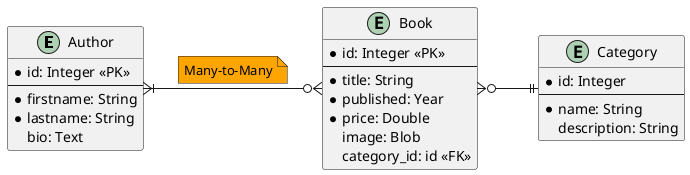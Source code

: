 @startuml
'https://plantuml.com/sequence-diagram
left to right direction
entity Author {
    *id: Integer <<PK>>
    ---
    *firstname: String
    *lastname: String
    bio: Text
}
entity Book {
    *id: Integer <<PK>>
    ---
    *title: String
    *published: Year
    *price: Double
    image: Blob
    category_id: id <<FK>>
}
entity Category {
    *id: Integer
    ---
    *name: String
    description: String
}
Author }|--o{ Book
note top on link #orange
Many-to-Many
end note
Book }o--|| Category
@enduml